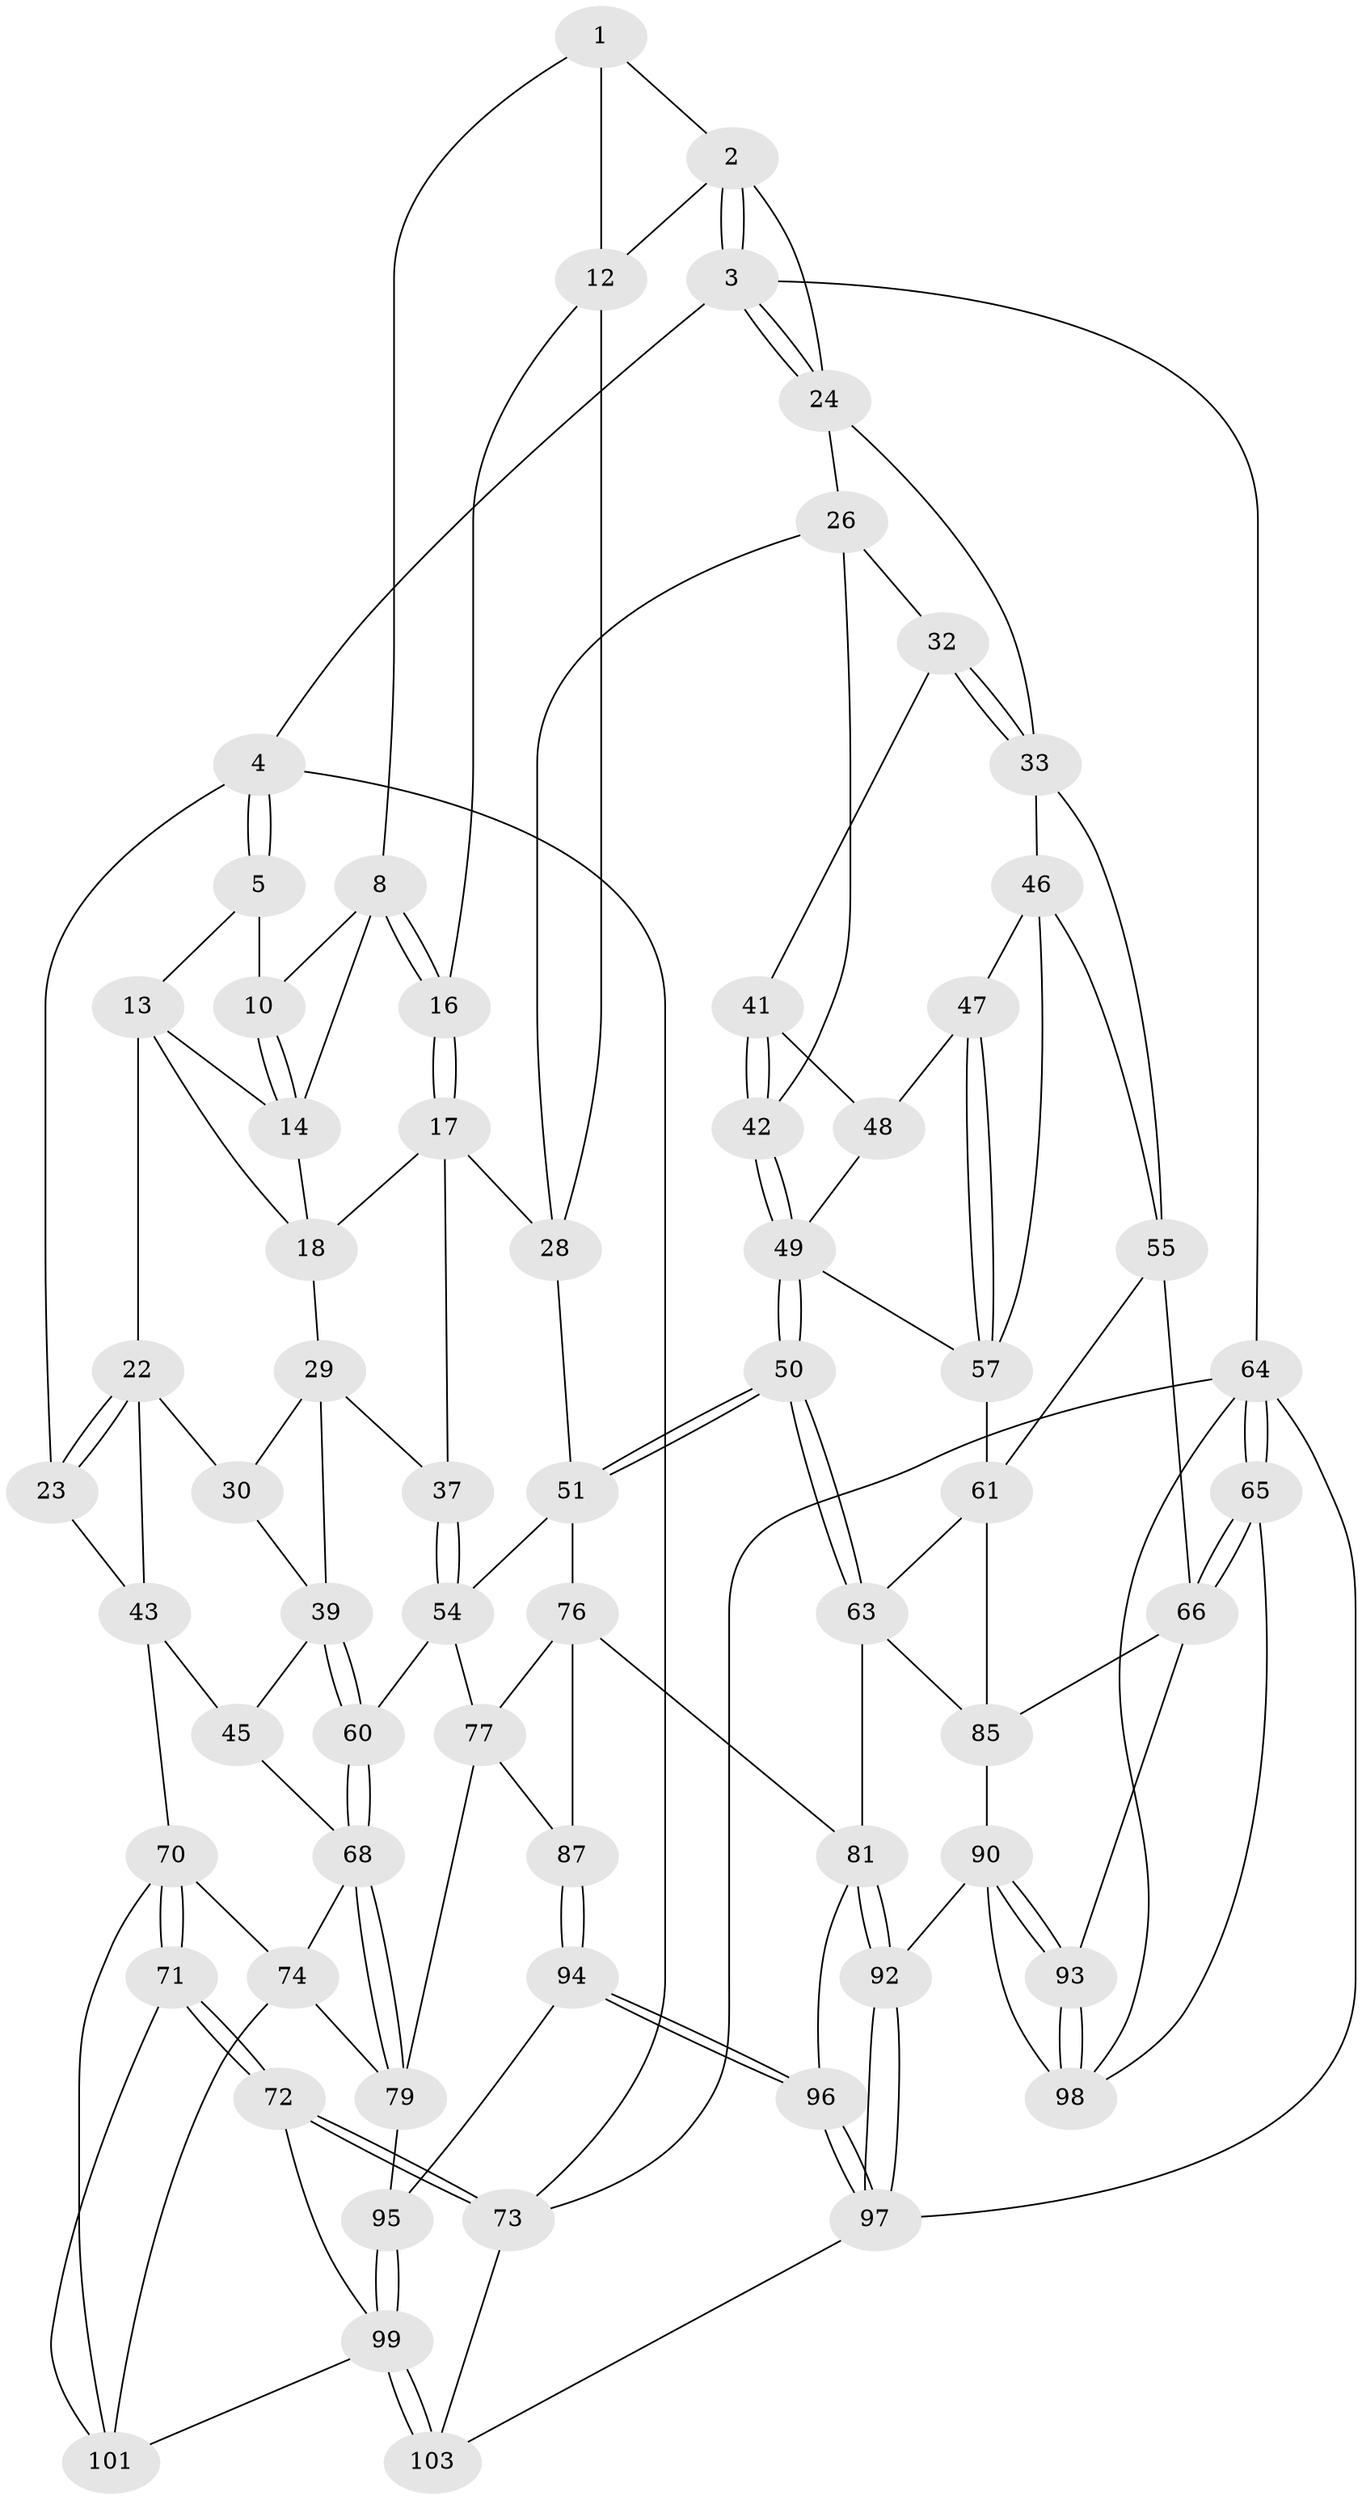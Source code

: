 // original degree distribution, {3: 0.018518518518518517, 4: 0.23148148148148148, 6: 0.21296296296296297, 5: 0.5370370370370371}
// Generated by graph-tools (version 1.1) at 2025/11/02/27/25 16:11:51]
// undirected, 66 vertices, 152 edges
graph export_dot {
graph [start="1"]
  node [color=gray90,style=filled];
  1 [pos="+0.4570096159169897+0",super="+7"];
  2 [pos="+0.8286526285421952+0",super="+11"];
  3 [pos="+1+0"];
  4 [pos="+0+0"];
  5 [pos="+0+0",super="+6"];
  8 [pos="+0.41652904062797025+0.09710961765461758",super="+9"];
  10 [pos="+0.3174168580342886+0.05494633233998878"];
  12 [pos="+0.626645424889583+0.15000485347724601",super="+19"];
  13 [pos="+0.19073345490908927+0.09704472030448236",super="+21"];
  14 [pos="+0.23265238420954404+0.11048262325385512",super="+15"];
  16 [pos="+0.42352675348210345+0.15228149542749841"];
  17 [pos="+0.3428127939859318+0.276188957981984",super="+36"];
  18 [pos="+0.31077628384763684+0.26488408775460665",super="+20"];
  22 [pos="+0.05890962062702125+0.26018675951377507",super="+31"];
  23 [pos="+0+0.22417063917994096"];
  24 [pos="+1+0.11216441542676785",super="+25"];
  26 [pos="+0.8183313321492657+0.26486861999987543",super="+27"];
  28 [pos="+0.5663083249489215+0.26998188973188864",super="+35"];
  29 [pos="+0.21782236284847553+0.3197306468534502",super="+38"];
  30 [pos="+0.1565499560900854+0.3867586872982646"];
  32 [pos="+0.8604080170662223+0.3378340523015151"];
  33 [pos="+0.9397751801116483+0.3643207638787782",super="+34"];
  37 [pos="+0.31163348861997303+0.45796272418228656"];
  39 [pos="+0.19525300262451115+0.5060710466024917",super="+40"];
  41 [pos="+0.8248954665309848+0.3912117800994018"];
  42 [pos="+0.6903253086711377+0.43285398857379304"];
  43 [pos="+0.009949116037791389+0.5163068214361138",super="+44"];
  45 [pos="+0.03008249707777418+0.5262685805647255"];
  46 [pos="+0.9362442539145628+0.4051720690351531",super="+56"];
  47 [pos="+0.8905768548945393+0.4550197335551954"];
  48 [pos="+0.8294761197612222+0.41771155120530107"];
  49 [pos="+0.6882471728661358+0.44423416942302085",super="+52"];
  50 [pos="+0.6129615900195543+0.5528356713720683"];
  51 [pos="+0.4993566594231186+0.5283913127655024",super="+53"];
  54 [pos="+0.38603672527112576+0.5374388114524988",super="+59"];
  55 [pos="+1+0.6258610557912142",super="+67"];
  57 [pos="+0.8521114131831904+0.549328536004563",super="+58"];
  60 [pos="+0.24222859588619017+0.6023414494763963"];
  61 [pos="+0.8575178821449668+0.571211110577333",super="+62"];
  63 [pos="+0.6455487392293054+0.6019840274844637",super="+80"];
  64 [pos="+1+1",super="+105"];
  65 [pos="+1+0.8550414854651381"];
  66 [pos="+1+0.7543311044272255",super="+84"];
  68 [pos="+0.19265743545355588+0.6724436790408596",super="+69"];
  70 [pos="+0+0.7705530921790554",super="+75"];
  71 [pos="+0+1"];
  72 [pos="+0+1",super="+107"];
  73 [pos="+0+1",super="+108"];
  74 [pos="+0.06852591905969348+0.6947050907552307",super="+89"];
  76 [pos="+0.4313703062871882+0.6483248492490403",super="+83"];
  77 [pos="+0.29220427027208346+0.6378963563063724",super="+78"];
  79 [pos="+0.21401213883522166+0.7434627095009397",super="+88"];
  81 [pos="+0.5769249661136973+0.7672401705616422",super="+82"];
  85 [pos="+0.837671021939397+0.7017779751973557",super="+86"];
  87 [pos="+0.3843698342688796+0.7454882841907146"];
  90 [pos="+0.7343992355267744+0.7765098954655771",super="+91"];
  92 [pos="+0.5890353630997313+0.8021041183358906"];
  93 [pos="+0.8131720025186236+0.9231624629294903"];
  94 [pos="+0.3844770601877545+0.7997846250608892"];
  95 [pos="+0.3131932257948868+0.8443569891176468"];
  96 [pos="+0.4218560579292717+0.8527753337436487"];
  97 [pos="+0.5013878017666514+1",super="+102"];
  98 [pos="+0.7921652347595707+0.9734232943856596",super="+104"];
  99 [pos="+0.24699616615989675+1",super="+100"];
  101 [pos="+0.13548315536034464+0.8575648021761143",super="+106"];
  103 [pos="+0.323356894350415+1"];
  1 -- 2;
  1 -- 8;
  1 -- 12;
  2 -- 3;
  2 -- 3;
  2 -- 12;
  2 -- 24;
  3 -- 4;
  3 -- 24;
  3 -- 24;
  3 -- 64;
  4 -- 5;
  4 -- 5;
  4 -- 23;
  4 -- 73;
  5 -- 13;
  5 -- 10;
  8 -- 16;
  8 -- 16;
  8 -- 10;
  8 -- 14;
  10 -- 14;
  10 -- 14;
  12 -- 16;
  12 -- 28;
  13 -- 14;
  13 -- 18;
  13 -- 22;
  14 -- 18;
  16 -- 17;
  16 -- 17;
  17 -- 18;
  17 -- 37;
  17 -- 28;
  18 -- 29;
  22 -- 23;
  22 -- 23;
  22 -- 43;
  22 -- 30;
  23 -- 43;
  24 -- 26;
  24 -- 33;
  26 -- 32;
  26 -- 42;
  26 -- 28;
  28 -- 51;
  29 -- 30;
  29 -- 37;
  29 -- 39;
  30 -- 39;
  32 -- 33;
  32 -- 33;
  32 -- 41;
  33 -- 46;
  33 -- 55;
  37 -- 54;
  37 -- 54;
  39 -- 60;
  39 -- 60;
  39 -- 45;
  41 -- 42;
  41 -- 42;
  41 -- 48;
  42 -- 49;
  42 -- 49;
  43 -- 45;
  43 -- 70;
  45 -- 68;
  46 -- 47;
  46 -- 57;
  46 -- 55;
  47 -- 48;
  47 -- 57;
  47 -- 57;
  48 -- 49;
  49 -- 50;
  49 -- 50;
  49 -- 57;
  50 -- 51;
  50 -- 51;
  50 -- 63;
  50 -- 63;
  51 -- 76;
  51 -- 54;
  54 -- 60;
  54 -- 77;
  55 -- 66;
  55 -- 61;
  57 -- 61;
  60 -- 68;
  60 -- 68;
  61 -- 85;
  61 -- 63;
  63 -- 81;
  63 -- 85;
  64 -- 65;
  64 -- 65;
  64 -- 73;
  64 -- 97;
  64 -- 98;
  65 -- 66;
  65 -- 66;
  65 -- 98;
  66 -- 85;
  66 -- 93;
  68 -- 79;
  68 -- 79;
  68 -- 74;
  70 -- 71;
  70 -- 71;
  70 -- 74;
  70 -- 101;
  71 -- 72;
  71 -- 72;
  71 -- 101;
  72 -- 73 [weight=2];
  72 -- 73;
  72 -- 99;
  73 -- 103;
  74 -- 101;
  74 -- 79;
  76 -- 77;
  76 -- 87;
  76 -- 81;
  77 -- 79;
  77 -- 87;
  79 -- 95;
  81 -- 92;
  81 -- 92;
  81 -- 96;
  85 -- 90;
  87 -- 94;
  87 -- 94;
  90 -- 93;
  90 -- 93;
  90 -- 92;
  90 -- 98;
  92 -- 97;
  92 -- 97;
  93 -- 98;
  93 -- 98;
  94 -- 95;
  94 -- 96;
  94 -- 96;
  95 -- 99;
  95 -- 99;
  96 -- 97;
  96 -- 97;
  97 -- 103;
  99 -- 103;
  99 -- 103;
  99 -- 101;
}
